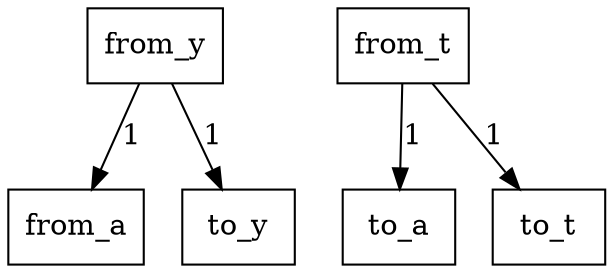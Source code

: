 digraph {
    graph [rankdir=TB
          ,bgcolor=transparent];
    node [shape=box
         ,fillcolor=white
         ,style=filled];
    0 [label=<from_a>];
    1 [label=<from_t>];
    2 [label=<from_y>];
    3 [label=<to_a>];
    4 [label=<to_t>];
    5 [label=<to_y>];
    1 -> 3 [label=1];
    1 -> 4 [label=1];
    2 -> 0 [label=1];
    2 -> 5 [label=1];
}